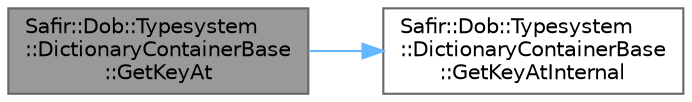 digraph "Safir::Dob::Typesystem::DictionaryContainerBase::GetKeyAt"
{
 // LATEX_PDF_SIZE
  bgcolor="transparent";
  edge [fontname=Helvetica,fontsize=10,labelfontname=Helvetica,labelfontsize=10];
  node [fontname=Helvetica,fontsize=10,shape=box,height=0.2,width=0.4];
  rankdir="LR";
  Node1 [label="Safir::Dob::Typesystem\l::DictionaryContainerBase\l::GetKeyAt",height=0.2,width=0.4,color="gray40", fillcolor="grey60", style="filled", fontcolor="black",tooltip="Get the key at a particular position in the dictionary."];
  Node1 -> Node2 [color="steelblue1",style="solid"];
  Node2 [label="Safir::Dob::Typesystem\l::DictionaryContainerBase\l::GetKeyAtInternal",height=0.2,width=0.4,color="grey40", fillcolor="white", style="filled",URL="$a01423.html#a9edc5ec475552eb5be2c4016da6711c3",tooltip=" "];
}
